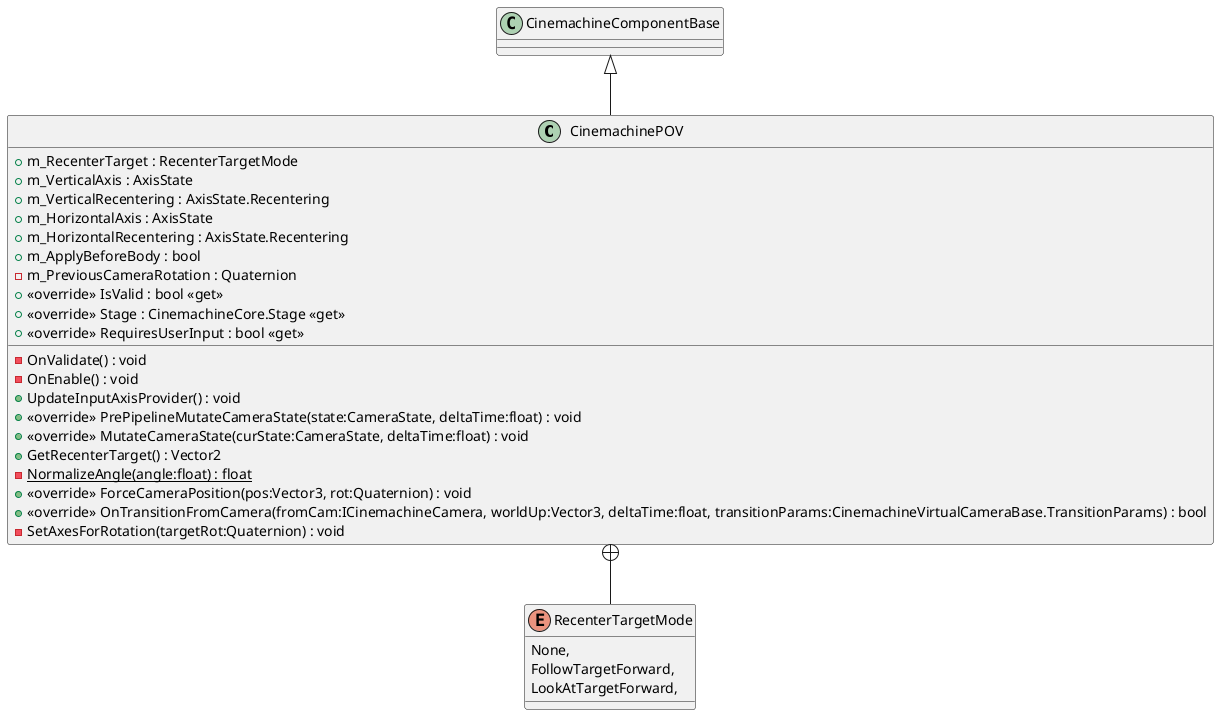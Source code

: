 @startuml
class CinemachinePOV {
    + m_RecenterTarget : RecenterTargetMode
    + m_VerticalAxis : AxisState
    + m_VerticalRecentering : AxisState.Recentering
    + m_HorizontalAxis : AxisState
    + m_HorizontalRecentering : AxisState.Recentering
    + m_ApplyBeforeBody : bool
    - m_PreviousCameraRotation : Quaternion
    + <<override>> IsValid : bool <<get>>
    + <<override>> Stage : CinemachineCore.Stage <<get>>
    - OnValidate() : void
    - OnEnable() : void
    + UpdateInputAxisProvider() : void
    + <<override>> PrePipelineMutateCameraState(state:CameraState, deltaTime:float) : void
    + <<override>> MutateCameraState(curState:CameraState, deltaTime:float) : void
    + GetRecenterTarget() : Vector2
    {static} - NormalizeAngle(angle:float) : float
    + <<override>> ForceCameraPosition(pos:Vector3, rot:Quaternion) : void
    + <<override>> OnTransitionFromCamera(fromCam:ICinemachineCamera, worldUp:Vector3, deltaTime:float, transitionParams:CinemachineVirtualCameraBase.TransitionParams) : bool
    + <<override>> RequiresUserInput : bool <<get>>
    - SetAxesForRotation(targetRot:Quaternion) : void
}
enum RecenterTargetMode {
    None,
    FollowTargetForward,
    LookAtTargetForward,
}
CinemachineComponentBase <|-- CinemachinePOV
CinemachinePOV +-- RecenterTargetMode
@enduml
